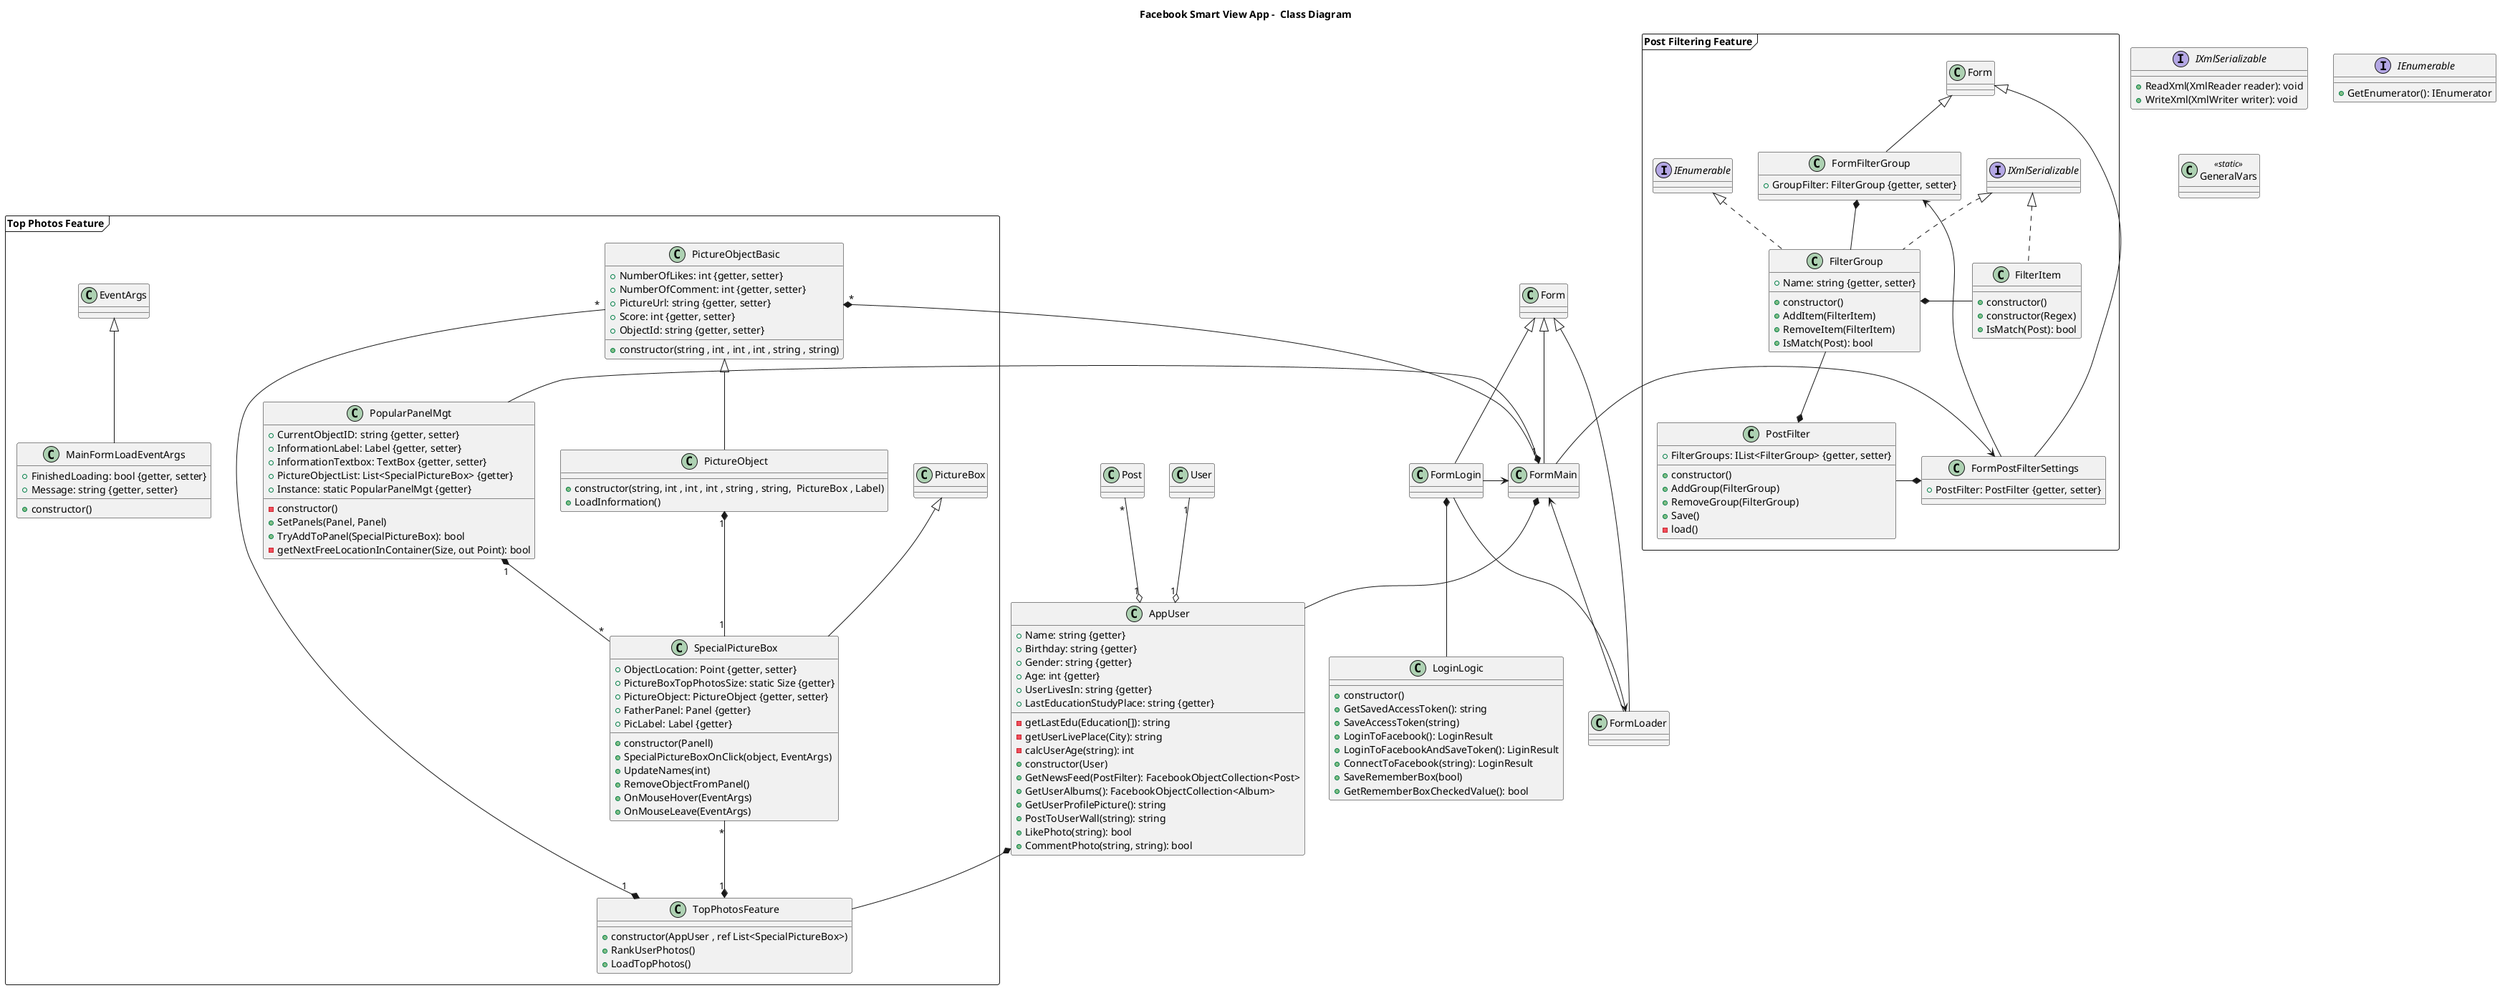 @startuml
title Facebook Smart View App -  Class Diagram

interface IXmlSerializable {
    +ReadXml(XmlReader reader): void
    +WriteXml(XmlWriter writer): void
}

interface IEnumerable {
    +GetEnumerator(): IEnumerator
}

class FormMain extends Form {
}

class FormLogin extends Form {
}

class FormLoader extends Form {
}

class AppUser {
    -getLastEdu(Education[]): string
    -getUserLivePlace(City): string
    -calcUserAge(string): int
    +constructor(User)
    +GetNewsFeed(PostFilter): FacebookObjectCollection<Post>
    +GetUserAlbums(): FacebookObjectCollection<Album>
    +GetUserProfilePicture(): string
    +PostToUserWall(string): string
    +LikePhoto(string): bool
    +CommentPhoto(string, string): bool
    +Name: string {getter}
    +Birthday: string {getter}
    +Gender: string {getter}
    +Age: int {getter}
    +UserLivesIn: string {getter}
    +LastEducationStudyPlace: string {getter}

}

class LoginLogic{
    +constructor()
    +GetSavedAccessToken(): string
    +SaveAccessToken(string)
    +LoginToFacebook(): LoginResult
    +LoginToFacebookAndSaveToken(): LiginResult
    +ConnectToFacebook(string): LoginResult
    +SaveRememberBox(bool)
    +GetRememberBoxCheckedValue(): bool
}

FormMain *-down-AppUser
FormMain<-down-FormLoader

AppUser "1" o-up- "1" User
AppUser "1" o-up- "*" Post


FormLogin *-down-LoginLogic
FormLogin ->FormLoader
FormLogin ->FormMain

class GeneralVars <<static>> {
}



package "Post Filtering Feature" <<Frame>> {

    class PostFilter{
        +constructor()
        +AddGroup(FilterGroup)
        +RemoveGroup(FilterGroup)
        +Save()
        +FilterGroups: IList<FilterGroup> {getter, setter}
        -load()
    }

    class FilterGroup implements IXmlSerializable, IEnumerable{
        +constructor()
        +AddItem(FilterItem)
        +RemoveItem(FilterItem)
        +IsMatch(Post): bool
        +Name: string {getter, setter}
    }

    class FilterItem  implements IXmlSerializable{
        +constructor()
        +constructor(Regex)
        +IsMatch(Post): bool
     }

     class FormPostFilterSettings extends Form{
        +PostFilter: PostFilter {getter, setter}
     }

     class FormFilterGroup extends Form{
        +GroupFilter: FilterGroup {getter, setter}
     }

    FilterGroup *- FilterItem
    PostFilter *-up- FilterGroup
    FormPostFilterSettings *-left- PostFilter
    FormFilterGroup  *-down- FilterGroup
    FormPostFilterSettings-left->FormFilterGroup 
    FormMain->FormPostFilterSettings
    
}

package "Top Photos Feature" <<Frame>> {

class PopularPanelMgt{
    +CurrentObjectID: string {getter, setter}
    +InformationLabel: Label {getter, setter}
    +InformationTextbox: TextBox {getter, setter}
    +PictureObjectList: List<SpecialPictureBox> {getter}
    +Instance: static PopularPanelMgt {getter}
    -constructor()
    +SetPanels(Panel, Panel)
    +TryAddToPanel(SpecialPictureBox): bool
    -getNextFreeLocationInContainer(Size, out Point): bool
}
PopularPanelMgt "1"*-down- "*" SpecialPictureBox
FormMain *-up-PopularPanelMgt
}

package "Top Photos Feature" <<Frame>> {



class MainFormLoadEventArgs{
    +constructor()
    +FinishedLoading: bool {getter, setter}
    +Message: string {getter, setter}
}

class MainFormLoadEventArgs extends EventArgs {
}

class PictureObjectBasic{
    +constructor(string , int , int , int , string , string)
    +NumberOfLikes: int {getter, setter}
    +NumberOfComment: int {getter, setter}
    +PictureUrl: string {getter, setter}
    +Score: int {getter, setter}
    +ObjectId: string {getter, setter}
}

class PictureObject{
    +constructor(string, int , int , int , string , string,  PictureBox , Label)
    +LoadInformation()
}

class PictureObject extends PictureObjectBasic {
}



class SpecialPictureBox{
    +constructor(Panell)
    +SpecialPictureBoxOnClick(object, EventArgs)
    +UpdateNames(int)
    +RemoveObjectFromPanel()
    +OnMouseHover(EventArgs)
    +OnMouseLeave(EventArgs)
    +ObjectLocation: Point {getter, setter}
    +PictureBoxTopPhotosSize: static Size {getter}
    +PictureObject: PictureObject {getter, setter}
    +FatherPanel: Panel {getter}
    +PicLabel: Label {getter}
}

class SpecialPictureBox extends PictureBox {
}

class TopPhotosFeature{
    +constructor(AppUser , ref List<SpecialPictureBox>)
    +RankUserPhotos()
    +LoadTopPhotos()
}


PictureObjectBasic "*" *-down- "1" FormMain
PictureObject "1" *-down- "1" SpecialPictureBox

TopPhotosFeature "1"*-up- "*" SpecialPictureBox
TopPhotosFeature "1"*-up- "*" PictureObjectBasic
AppUser *-down-TopPhotosFeature

}




@enduml